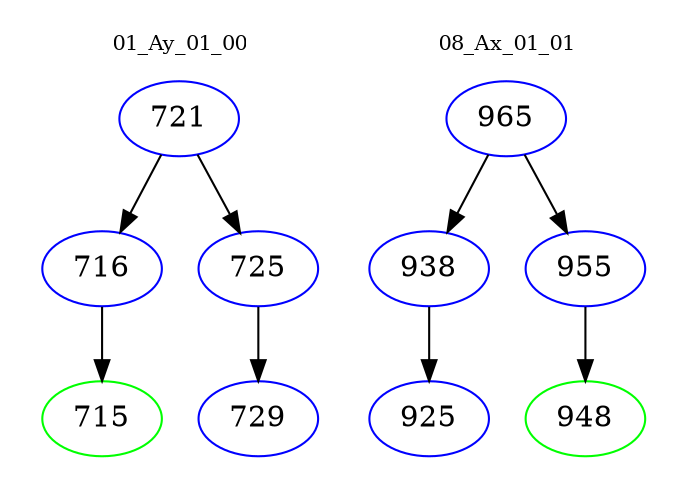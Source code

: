 digraph{
subgraph cluster_0 {
color = white
label = "01_Ay_01_00";
fontsize=10;
T0_721 [label="721", color="blue"]
T0_721 -> T0_716 [color="black"]
T0_716 [label="716", color="blue"]
T0_716 -> T0_715 [color="black"]
T0_715 [label="715", color="green"]
T0_721 -> T0_725 [color="black"]
T0_725 [label="725", color="blue"]
T0_725 -> T0_729 [color="black"]
T0_729 [label="729", color="blue"]
}
subgraph cluster_1 {
color = white
label = "08_Ax_01_01";
fontsize=10;
T1_965 [label="965", color="blue"]
T1_965 -> T1_938 [color="black"]
T1_938 [label="938", color="blue"]
T1_938 -> T1_925 [color="black"]
T1_925 [label="925", color="blue"]
T1_965 -> T1_955 [color="black"]
T1_955 [label="955", color="blue"]
T1_955 -> T1_948 [color="black"]
T1_948 [label="948", color="green"]
}
}
